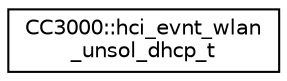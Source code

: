 digraph "Graphical Class Hierarchy"
{
  edge [fontname="Helvetica",fontsize="10",labelfontname="Helvetica",labelfontsize="10"];
  node [fontname="Helvetica",fontsize="10",shape=record];
  rankdir="LR";
  Node1 [label="CC3000::hci_evnt_wlan\l_unsol_dhcp_t",height=0.2,width=0.4,color="black", fillcolor="white", style="filled",URL="$dd/d2c/structCC3000_1_1hci__evnt__wlan__unsol__dhcp__t.html"];
}
